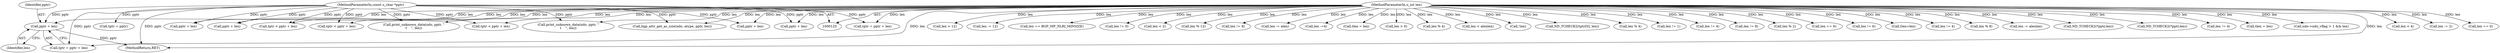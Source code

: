 digraph "0_tcpdump_13d52e9c0e7caf7e6325b0051bc90a49968be67f@pointer" {
"1002121" [label="(Call,pptr + len)"];
"1000128" [label="(MethodParameterIn,const u_char *pptr)"];
"1000129" [label="(MethodParameterIn,u_int len)"];
"1002834" [label="(Call,len > 0)"];
"1000573" [label="(Call,len % 4)"];
"1002719" [label="(Call,len < alenlen)"];
"1001623" [label="(Call,tptr = pptr + len)"];
"1002890" [label="(Call,print_unknown_data(ndo, pptr, \"\n\t    \", len))"];
"1000190" [label="(Call,!len)"];
"1000385" [label="(Call,ND_TCHECK2(tptr[0], len))"];
"1000471" [label="(Call,len % 4)"];
"1001693" [label="(Call,pptr + len)"];
"1000153" [label="(Call,len != 1)"];
"1000548" [label="(Call,len != 4)"];
"1000376" [label="(Call,len != 8)"];
"1000180" [label="(Call,len % 2)"];
"1000391" [label="(Call,len == 6)"];
"1000373" [label="(Call,len != 6)"];
"1000145" [label="(Call,tlen=len)"];
"1001167" [label="(Call,tptr < pptr + len)"];
"1000142" [label="(Call,tptr = pptr)"];
"1002122" [label="(Identifier,pptr)"];
"1000206" [label="(Call,tptr < pptr + len)"];
"1000129" [label="(MethodParameterIn,u_int len)"];
"1000338" [label="(Call,len != 4)"];
"1002121" [label="(Call,pptr + len)"];
"1001625" [label="(Call,pptr + len)"];
"1001169" [label="(Call,pptr + len)"];
"1002136" [label="(Call,len % 8)"];
"1002731" [label="(Call,len -= alenlen)"];
"1000200" [label="(Call,bgp_attr_get_as_size(ndo, atype, pptr, len))"];
"1002119" [label="(Call,tptr = pptr + len)"];
"1002909" [label="(Call,print_unknown_data(ndo, pptr, \"\n\t    \", len))"];
"1002919" [label="(MethodReturn,RET)"];
"1001691" [label="(Call,tptr < pptr + len)"];
"1002874" [label="(Call,ND_TCHECK2(*pptr,len))"];
"1002905" [label="(Call,ND_TCHECK2(*pptr,len))"];
"1000128" [label="(MethodParameterIn,const u_char *pptr)"];
"1000208" [label="(Call,pptr + len)"];
"1000312" [label="(Call,len != 4)"];
"1002562" [label="(Call,tlen = len)"];
"1002897" [label="(Call,ndo->ndo_vflag > 1 && len)"];
"1002654" [label="(Call,len < 4)"];
"1002705" [label="(Call,len -= 2)"];
"1002817" [label="(Call,len == 0)"];
"1002861" [label="(Call,len > 12)"];
"1002869" [label="(Call,len -= 12)"];
"1001680" [label="(Call,len == BGP_MP_NLRI_MINSIZE)"];
"1000362" [label="(Call,len != 0)"];
"1002123" [label="(Identifier,len)"];
"1002688" [label="(Call,len < 2)"];
"1002820" [label="(Call,len % 12)"];
"1000436" [label="(Call,len != 8)"];
"1002810" [label="(Call,len -= alen)"];
"1002673" [label="(Call,len -=4)"];
"1002410" [label="(Call,tlen = len)"];
"1002121" -> "1002119"  [label="AST: "];
"1002121" -> "1002123"  [label="CFG: "];
"1002122" -> "1002121"  [label="AST: "];
"1002123" -> "1002121"  [label="AST: "];
"1002119" -> "1002121"  [label="CFG: "];
"1002121" -> "1002919"  [label="DDG: pptr"];
"1000128" -> "1002121"  [label="DDG: pptr"];
"1000129" -> "1002121"  [label="DDG: len"];
"1000128" -> "1000125"  [label="AST: "];
"1000128" -> "1002919"  [label="DDG: pptr"];
"1000128" -> "1000142"  [label="DDG: pptr"];
"1000128" -> "1000200"  [label="DDG: pptr"];
"1000128" -> "1000206"  [label="DDG: pptr"];
"1000128" -> "1000208"  [label="DDG: pptr"];
"1000128" -> "1001167"  [label="DDG: pptr"];
"1000128" -> "1001169"  [label="DDG: pptr"];
"1000128" -> "1001623"  [label="DDG: pptr"];
"1000128" -> "1001625"  [label="DDG: pptr"];
"1000128" -> "1001691"  [label="DDG: pptr"];
"1000128" -> "1001693"  [label="DDG: pptr"];
"1000128" -> "1002119"  [label="DDG: pptr"];
"1000128" -> "1002890"  [label="DDG: pptr"];
"1000128" -> "1002909"  [label="DDG: pptr"];
"1000129" -> "1000125"  [label="AST: "];
"1000129" -> "1002919"  [label="DDG: len"];
"1000129" -> "1000145"  [label="DDG: len"];
"1000129" -> "1000153"  [label="DDG: len"];
"1000129" -> "1000180"  [label="DDG: len"];
"1000129" -> "1000190"  [label="DDG: len"];
"1000129" -> "1000200"  [label="DDG: len"];
"1000129" -> "1000206"  [label="DDG: len"];
"1000129" -> "1000208"  [label="DDG: len"];
"1000129" -> "1000312"  [label="DDG: len"];
"1000129" -> "1000338"  [label="DDG: len"];
"1000129" -> "1000362"  [label="DDG: len"];
"1000129" -> "1000373"  [label="DDG: len"];
"1000129" -> "1000376"  [label="DDG: len"];
"1000129" -> "1000385"  [label="DDG: len"];
"1000129" -> "1000391"  [label="DDG: len"];
"1000129" -> "1000436"  [label="DDG: len"];
"1000129" -> "1000471"  [label="DDG: len"];
"1000129" -> "1000548"  [label="DDG: len"];
"1000129" -> "1000573"  [label="DDG: len"];
"1000129" -> "1001167"  [label="DDG: len"];
"1000129" -> "1001169"  [label="DDG: len"];
"1000129" -> "1001623"  [label="DDG: len"];
"1000129" -> "1001625"  [label="DDG: len"];
"1000129" -> "1001680"  [label="DDG: len"];
"1000129" -> "1001691"  [label="DDG: len"];
"1000129" -> "1001693"  [label="DDG: len"];
"1000129" -> "1002119"  [label="DDG: len"];
"1000129" -> "1002136"  [label="DDG: len"];
"1000129" -> "1002410"  [label="DDG: len"];
"1000129" -> "1002562"  [label="DDG: len"];
"1000129" -> "1002654"  [label="DDG: len"];
"1000129" -> "1002673"  [label="DDG: len"];
"1000129" -> "1002688"  [label="DDG: len"];
"1000129" -> "1002705"  [label="DDG: len"];
"1000129" -> "1002719"  [label="DDG: len"];
"1000129" -> "1002731"  [label="DDG: len"];
"1000129" -> "1002810"  [label="DDG: len"];
"1000129" -> "1002817"  [label="DDG: len"];
"1000129" -> "1002820"  [label="DDG: len"];
"1000129" -> "1002834"  [label="DDG: len"];
"1000129" -> "1002861"  [label="DDG: len"];
"1000129" -> "1002869"  [label="DDG: len"];
"1000129" -> "1002874"  [label="DDG: len"];
"1000129" -> "1002890"  [label="DDG: len"];
"1000129" -> "1002897"  [label="DDG: len"];
"1000129" -> "1002905"  [label="DDG: len"];
"1000129" -> "1002909"  [label="DDG: len"];
}
